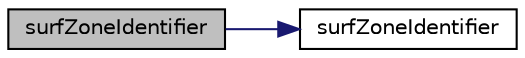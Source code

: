 digraph "surfZoneIdentifier"
{
  bgcolor="transparent";
  edge [fontname="Helvetica",fontsize="10",labelfontname="Helvetica",labelfontsize="10"];
  node [fontname="Helvetica",fontsize="10",shape=record];
  rankdir="LR";
  Node3 [label="surfZoneIdentifier",height=0.2,width=0.4,color="black", fillcolor="grey75", style="filled", fontcolor="black"];
  Node3 -> Node4 [color="midnightblue",fontsize="10",style="solid",fontname="Helvetica"];
  Node4 [label="surfZoneIdentifier",height=0.2,width=0.4,color="black",URL="$a30973.html#a00682039b8eeb92c4a7fe705dfb4c82a",tooltip="Construct null. "];
}
